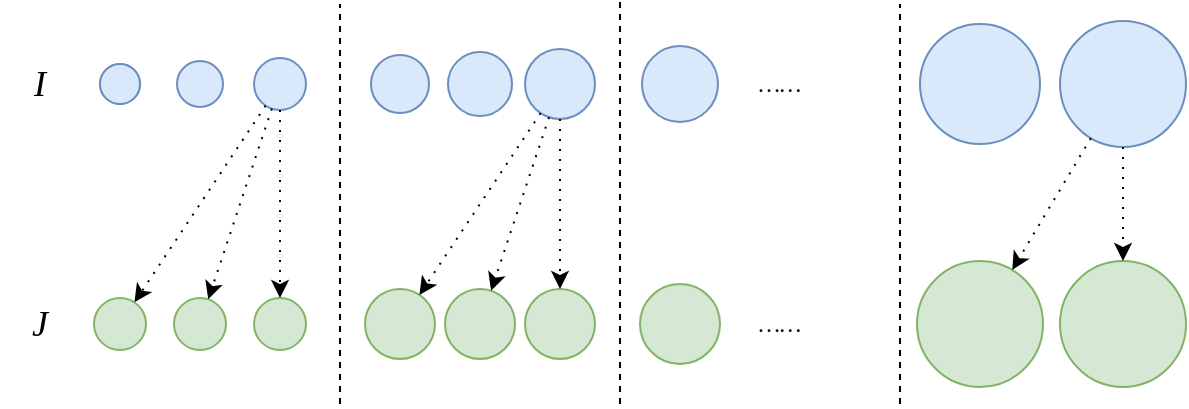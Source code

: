 <mxfile version="13.3.9" type="device"><diagram id="M75kaHcxKSSRACewReYy" name="Page-1"><mxGraphModel dx="1024" dy="592" grid="1" gridSize="10" guides="1" tooltips="1" connect="1" arrows="1" fold="1" page="1" pageScale="1" pageWidth="827" pageHeight="1169" math="0" shadow="0"><root><mxCell id="0"/><mxCell id="1" parent="0"/><mxCell id="wSpbQYwwtCPe3QGfwWOa-1" value="" style="ellipse;whiteSpace=wrap;html=1;aspect=fixed;fillColor=#dae8fc;strokeColor=#6c8ebf;" parent="1" vertex="1"><mxGeometry x="110" y="110" width="20" height="20" as="geometry"/></mxCell><mxCell id="wSpbQYwwtCPe3QGfwWOa-2" value="" style="ellipse;whiteSpace=wrap;html=1;aspect=fixed;fillColor=#dae8fc;strokeColor=#6c8ebf;" parent="1" vertex="1"><mxGeometry x="148.5" y="108.5" width="23" height="23" as="geometry"/></mxCell><mxCell id="wSpbQYwwtCPe3QGfwWOa-3" value="" style="ellipse;whiteSpace=wrap;html=1;aspect=fixed;fillColor=#dae8fc;strokeColor=#6c8ebf;" parent="1" vertex="1"><mxGeometry x="187" y="107" width="26" height="26" as="geometry"/></mxCell><mxCell id="wSpbQYwwtCPe3QGfwWOa-4" value="" style="ellipse;whiteSpace=wrap;html=1;aspect=fixed;fillColor=#dae8fc;strokeColor=#6c8ebf;" parent="1" vertex="1"><mxGeometry x="245.5" y="105.5" width="29" height="29" as="geometry"/></mxCell><mxCell id="wSpbQYwwtCPe3QGfwWOa-5" value="" style="ellipse;whiteSpace=wrap;html=1;aspect=fixed;fillColor=#dae8fc;strokeColor=#6c8ebf;" parent="1" vertex="1"><mxGeometry x="284" y="104" width="32" height="32" as="geometry"/></mxCell><mxCell id="wSpbQYwwtCPe3QGfwWOa-6" value="" style="ellipse;whiteSpace=wrap;html=1;aspect=fixed;fillColor=#dae8fc;strokeColor=#6c8ebf;" parent="1" vertex="1"><mxGeometry x="322.5" y="102.5" width="35" height="35" as="geometry"/></mxCell><mxCell id="wSpbQYwwtCPe3QGfwWOa-7" value="" style="ellipse;whiteSpace=wrap;html=1;aspect=fixed;fillColor=#dae8fc;strokeColor=#6c8ebf;" parent="1" vertex="1"><mxGeometry x="381" y="101" width="38" height="38" as="geometry"/></mxCell><mxCell id="wSpbQYwwtCPe3QGfwWOa-8" value="" style="ellipse;whiteSpace=wrap;html=1;aspect=fixed;fillColor=#dae8fc;strokeColor=#6c8ebf;" parent="1" vertex="1"><mxGeometry x="520" y="90" width="60" height="60" as="geometry"/></mxCell><mxCell id="wSpbQYwwtCPe3QGfwWOa-9" value="" style="ellipse;whiteSpace=wrap;html=1;aspect=fixed;fillColor=#dae8fc;strokeColor=#6c8ebf;" parent="1" vertex="1"><mxGeometry x="590" y="88.5" width="63" height="63" as="geometry"/></mxCell><mxCell id="wSpbQYwwtCPe3QGfwWOa-11" value="" style="endArrow=none;dashed=1;html=1;" parent="1" edge="1"><mxGeometry width="50" height="50" relative="1" as="geometry"><mxPoint x="230" y="280" as="sourcePoint"/><mxPoint x="230" y="80" as="targetPoint"/></mxGeometry></mxCell><mxCell id="wSpbQYwwtCPe3QGfwWOa-12" value="" style="endArrow=none;dashed=1;html=1;" parent="1" edge="1"><mxGeometry width="50" height="50" relative="1" as="geometry"><mxPoint x="370" y="280" as="sourcePoint"/><mxPoint x="370" y="78.5" as="targetPoint"/></mxGeometry></mxCell><mxCell id="wSpbQYwwtCPe3QGfwWOa-13" value="&lt;i&gt;&lt;font style=&quot;font-size: 18px&quot;&gt;I&lt;/font&gt;&lt;/i&gt;" style="text;html=1;strokeColor=none;fillColor=none;align=center;verticalAlign=middle;whiteSpace=wrap;rounded=0;fontFamily=CMU Serif;" parent="1" vertex="1"><mxGeometry x="60" y="110" width="40" height="20" as="geometry"/></mxCell><mxCell id="wSpbQYwwtCPe3QGfwWOa-14" value="&lt;i&gt;……&lt;/i&gt;" style="text;html=1;strokeColor=none;fillColor=none;align=center;verticalAlign=middle;whiteSpace=wrap;rounded=0;fontFamily=CMU Serif;" parent="1" vertex="1"><mxGeometry x="430" y="110" width="40" height="20" as="geometry"/></mxCell><mxCell id="wSpbQYwwtCPe3QGfwWOa-15" value="" style="endArrow=none;dashed=1;html=1;" parent="1" edge="1"><mxGeometry width="50" height="50" relative="1" as="geometry"><mxPoint x="510" y="280" as="sourcePoint"/><mxPoint x="510" y="80" as="targetPoint"/></mxGeometry></mxCell><mxCell id="wSpbQYwwtCPe3QGfwWOa-16" value="" style="ellipse;whiteSpace=wrap;html=1;aspect=fixed;fillColor=#dae8fc;strokeColor=#6c8ebf;" parent="1" vertex="1"><mxGeometry x="110" y="110" width="20" height="20" as="geometry"/></mxCell><mxCell id="wSpbQYwwtCPe3QGfwWOa-17" value="" style="ellipse;whiteSpace=wrap;html=1;aspect=fixed;fillColor=#d5e8d4;strokeColor=#82b366;" parent="1" vertex="1"><mxGeometry x="107" y="227" width="26" height="26" as="geometry"/></mxCell><mxCell id="wSpbQYwwtCPe3QGfwWOa-18" value="" style="ellipse;whiteSpace=wrap;html=1;aspect=fixed;fillColor=#d5e8d4;strokeColor=#82b366;" parent="1" vertex="1"><mxGeometry x="147" y="227" width="26" height="26" as="geometry"/></mxCell><mxCell id="wSpbQYwwtCPe3QGfwWOa-19" value="" style="ellipse;whiteSpace=wrap;html=1;aspect=fixed;fillColor=#d5e8d4;strokeColor=#82b366;" parent="1" vertex="1"><mxGeometry x="187" y="227" width="26" height="26" as="geometry"/></mxCell><mxCell id="wSpbQYwwtCPe3QGfwWOa-20" value="" style="ellipse;whiteSpace=wrap;html=1;aspect=fixed;fillColor=#d5e8d4;strokeColor=#82b366;" parent="1" vertex="1"><mxGeometry x="242.5" y="222.5" width="35" height="35" as="geometry"/></mxCell><mxCell id="wSpbQYwwtCPe3QGfwWOa-21" value="" style="ellipse;whiteSpace=wrap;html=1;aspect=fixed;fillColor=#d5e8d4;strokeColor=#82b366;" parent="1" vertex="1"><mxGeometry x="282.5" y="222.5" width="35" height="35" as="geometry"/></mxCell><mxCell id="wSpbQYwwtCPe3QGfwWOa-22" value="" style="ellipse;whiteSpace=wrap;html=1;aspect=fixed;fillColor=#d5e8d4;strokeColor=#82b366;" parent="1" vertex="1"><mxGeometry x="322.5" y="222.5" width="35" height="35" as="geometry"/></mxCell><mxCell id="wSpbQYwwtCPe3QGfwWOa-23" value="" style="ellipse;whiteSpace=wrap;html=1;aspect=fixed;fillColor=#d5e8d4;strokeColor=#82b366;" parent="1" vertex="1"><mxGeometry x="380" y="220" width="40" height="40" as="geometry"/></mxCell><mxCell id="wSpbQYwwtCPe3QGfwWOa-25" value="" style="ellipse;whiteSpace=wrap;html=1;aspect=fixed;fillColor=#d5e8d4;strokeColor=#82b366;" parent="1" vertex="1"><mxGeometry x="518.5" y="208.5" width="63" height="63" as="geometry"/></mxCell><mxCell id="wSpbQYwwtCPe3QGfwWOa-26" value="" style="ellipse;whiteSpace=wrap;html=1;aspect=fixed;fillColor=#d5e8d4;strokeColor=#82b366;" parent="1" vertex="1"><mxGeometry x="590" y="208.5" width="63" height="63" as="geometry"/></mxCell><mxCell id="wSpbQYwwtCPe3QGfwWOa-27" value="&lt;i&gt;&lt;font style=&quot;font-size: 18px&quot;&gt;J&lt;/font&gt;&lt;/i&gt;" style="text;html=1;strokeColor=none;fillColor=none;align=center;verticalAlign=middle;whiteSpace=wrap;rounded=0;fontFamily=CMU Serif;" parent="1" vertex="1"><mxGeometry x="60" y="230" width="40" height="20" as="geometry"/></mxCell><mxCell id="wSpbQYwwtCPe3QGfwWOa-29" value="" style="endArrow=classic;html=1;fontFamily=CMU Serif;dashed=1;dashPattern=1 4;" parent="1" source="wSpbQYwwtCPe3QGfwWOa-3" target="wSpbQYwwtCPe3QGfwWOa-17" edge="1"><mxGeometry width="50" height="50" relative="1" as="geometry"><mxPoint x="390" y="190" as="sourcePoint"/><mxPoint x="440" y="140" as="targetPoint"/></mxGeometry></mxCell><mxCell id="wSpbQYwwtCPe3QGfwWOa-30" value="" style="endArrow=classic;html=1;fontFamily=CMU Serif;dashed=1;dashPattern=1 4;" parent="1" source="wSpbQYwwtCPe3QGfwWOa-3" target="wSpbQYwwtCPe3QGfwWOa-18" edge="1"><mxGeometry width="50" height="50" relative="1" as="geometry"><mxPoint x="202.921" y="140.903" as="sourcePoint"/><mxPoint x="137.108" y="242.115" as="targetPoint"/></mxGeometry></mxCell><mxCell id="wSpbQYwwtCPe3QGfwWOa-31" value="" style="endArrow=classic;html=1;fontFamily=CMU Serif;dashed=1;dashPattern=1 4;" parent="1" source="wSpbQYwwtCPe3QGfwWOa-3" target="wSpbQYwwtCPe3QGfwWOa-19" edge="1"><mxGeometry width="50" height="50" relative="1" as="geometry"><mxPoint x="212.921" y="150.903" as="sourcePoint"/><mxPoint x="147.108" y="252.115" as="targetPoint"/></mxGeometry></mxCell><mxCell id="wSpbQYwwtCPe3QGfwWOa-32" value="" style="endArrow=classic;html=1;fontFamily=CMU Serif;dashed=1;dashPattern=1 4;" parent="1" source="wSpbQYwwtCPe3QGfwWOa-6" target="wSpbQYwwtCPe3QGfwWOa-20" edge="1"><mxGeometry width="50" height="50" relative="1" as="geometry"><mxPoint x="210" y="143.0" as="sourcePoint"/><mxPoint x="210" y="240" as="targetPoint"/></mxGeometry></mxCell><mxCell id="wSpbQYwwtCPe3QGfwWOa-33" value="" style="endArrow=classic;html=1;fontFamily=CMU Serif;dashed=1;dashPattern=1 4;" parent="1" source="wSpbQYwwtCPe3QGfwWOa-6" target="wSpbQYwwtCPe3QGfwWOa-21" edge="1"><mxGeometry width="50" height="50" relative="1" as="geometry"><mxPoint x="340.502" y="144.699" as="sourcePoint"/><mxPoint x="279.569" y="238.348" as="targetPoint"/></mxGeometry></mxCell><mxCell id="wSpbQYwwtCPe3QGfwWOa-34" value="" style="endArrow=classic;html=1;fontFamily=CMU Serif;dashed=1;dashPattern=1 4;" parent="1" source="wSpbQYwwtCPe3QGfwWOa-6" target="wSpbQYwwtCPe3QGfwWOa-22" edge="1"><mxGeometry width="50" height="50" relative="1" as="geometry"><mxPoint x="344.624" y="146.654" as="sourcePoint"/><mxPoint x="315.432" y="236.364" as="targetPoint"/></mxGeometry></mxCell><mxCell id="wSpbQYwwtCPe3QGfwWOa-35" value="" style="endArrow=classic;html=1;fontFamily=CMU Serif;dashed=1;dashPattern=1 4;" parent="1" source="wSpbQYwwtCPe3QGfwWOa-9" target="wSpbQYwwtCPe3QGfwWOa-25" edge="1"><mxGeometry width="50" height="50" relative="1" as="geometry"><mxPoint x="720" y="151.5" as="sourcePoint"/><mxPoint x="720" y="239.5" as="targetPoint"/></mxGeometry></mxCell><mxCell id="wSpbQYwwtCPe3QGfwWOa-36" value="" style="endArrow=classic;html=1;fontFamily=CMU Serif;dashed=1;dashPattern=1 4;" parent="1" source="wSpbQYwwtCPe3QGfwWOa-9" target="wSpbQYwwtCPe3QGfwWOa-26" edge="1"><mxGeometry width="50" height="50" relative="1" as="geometry"><mxPoint x="360" y="157.5" as="sourcePoint"/><mxPoint x="360" y="245.5" as="targetPoint"/></mxGeometry></mxCell><mxCell id="7FA1LwR2F-Szjoj7IMps-1" value="&lt;i&gt;……&lt;/i&gt;" style="text;html=1;strokeColor=none;fillColor=none;align=center;verticalAlign=middle;whiteSpace=wrap;rounded=0;fontFamily=CMU Serif;" parent="1" vertex="1"><mxGeometry x="430" y="230" width="40" height="20" as="geometry"/></mxCell></root></mxGraphModel></diagram></mxfile>